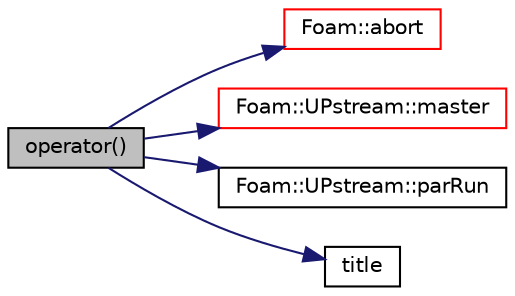 digraph "operator()"
{
  bgcolor="transparent";
  edge [fontname="Helvetica",fontsize="10",labelfontname="Helvetica",labelfontsize="10"];
  node [fontname="Helvetica",fontsize="10",shape=record];
  rankdir="LR";
  Node68 [label="operator()",height=0.2,width=0.4,color="black", fillcolor="grey75", style="filled", fontcolor="black"];
  Node68 -> Node69 [color="midnightblue",fontsize="10",style="solid",fontname="Helvetica"];
  Node69 [label="Foam::abort",height=0.2,width=0.4,color="red",URL="$a21851.html#a447107a607d03e417307c203fa5fb44b"];
  Node68 -> Node114 [color="midnightblue",fontsize="10",style="solid",fontname="Helvetica"];
  Node114 [label="Foam::UPstream::master",height=0.2,width=0.4,color="red",URL="$a27377.html#a36af549940a0aae3733774649594489f",tooltip="Am I the master process. "];
  Node68 -> Node95 [color="midnightblue",fontsize="10",style="solid",fontname="Helvetica"];
  Node95 [label="Foam::UPstream::parRun",height=0.2,width=0.4,color="black",URL="$a27377.html#adbb27f04b5705440fb8b09f278059011",tooltip="Is this a parallel run? "];
  Node68 -> Node116 [color="midnightblue",fontsize="10",style="solid",fontname="Helvetica"];
  Node116 [label="title",height=0.2,width=0.4,color="black",URL="$a27213.html#af1858b5fd0890a8148472712a4280164",tooltip="Return the title of this error type. "];
}

